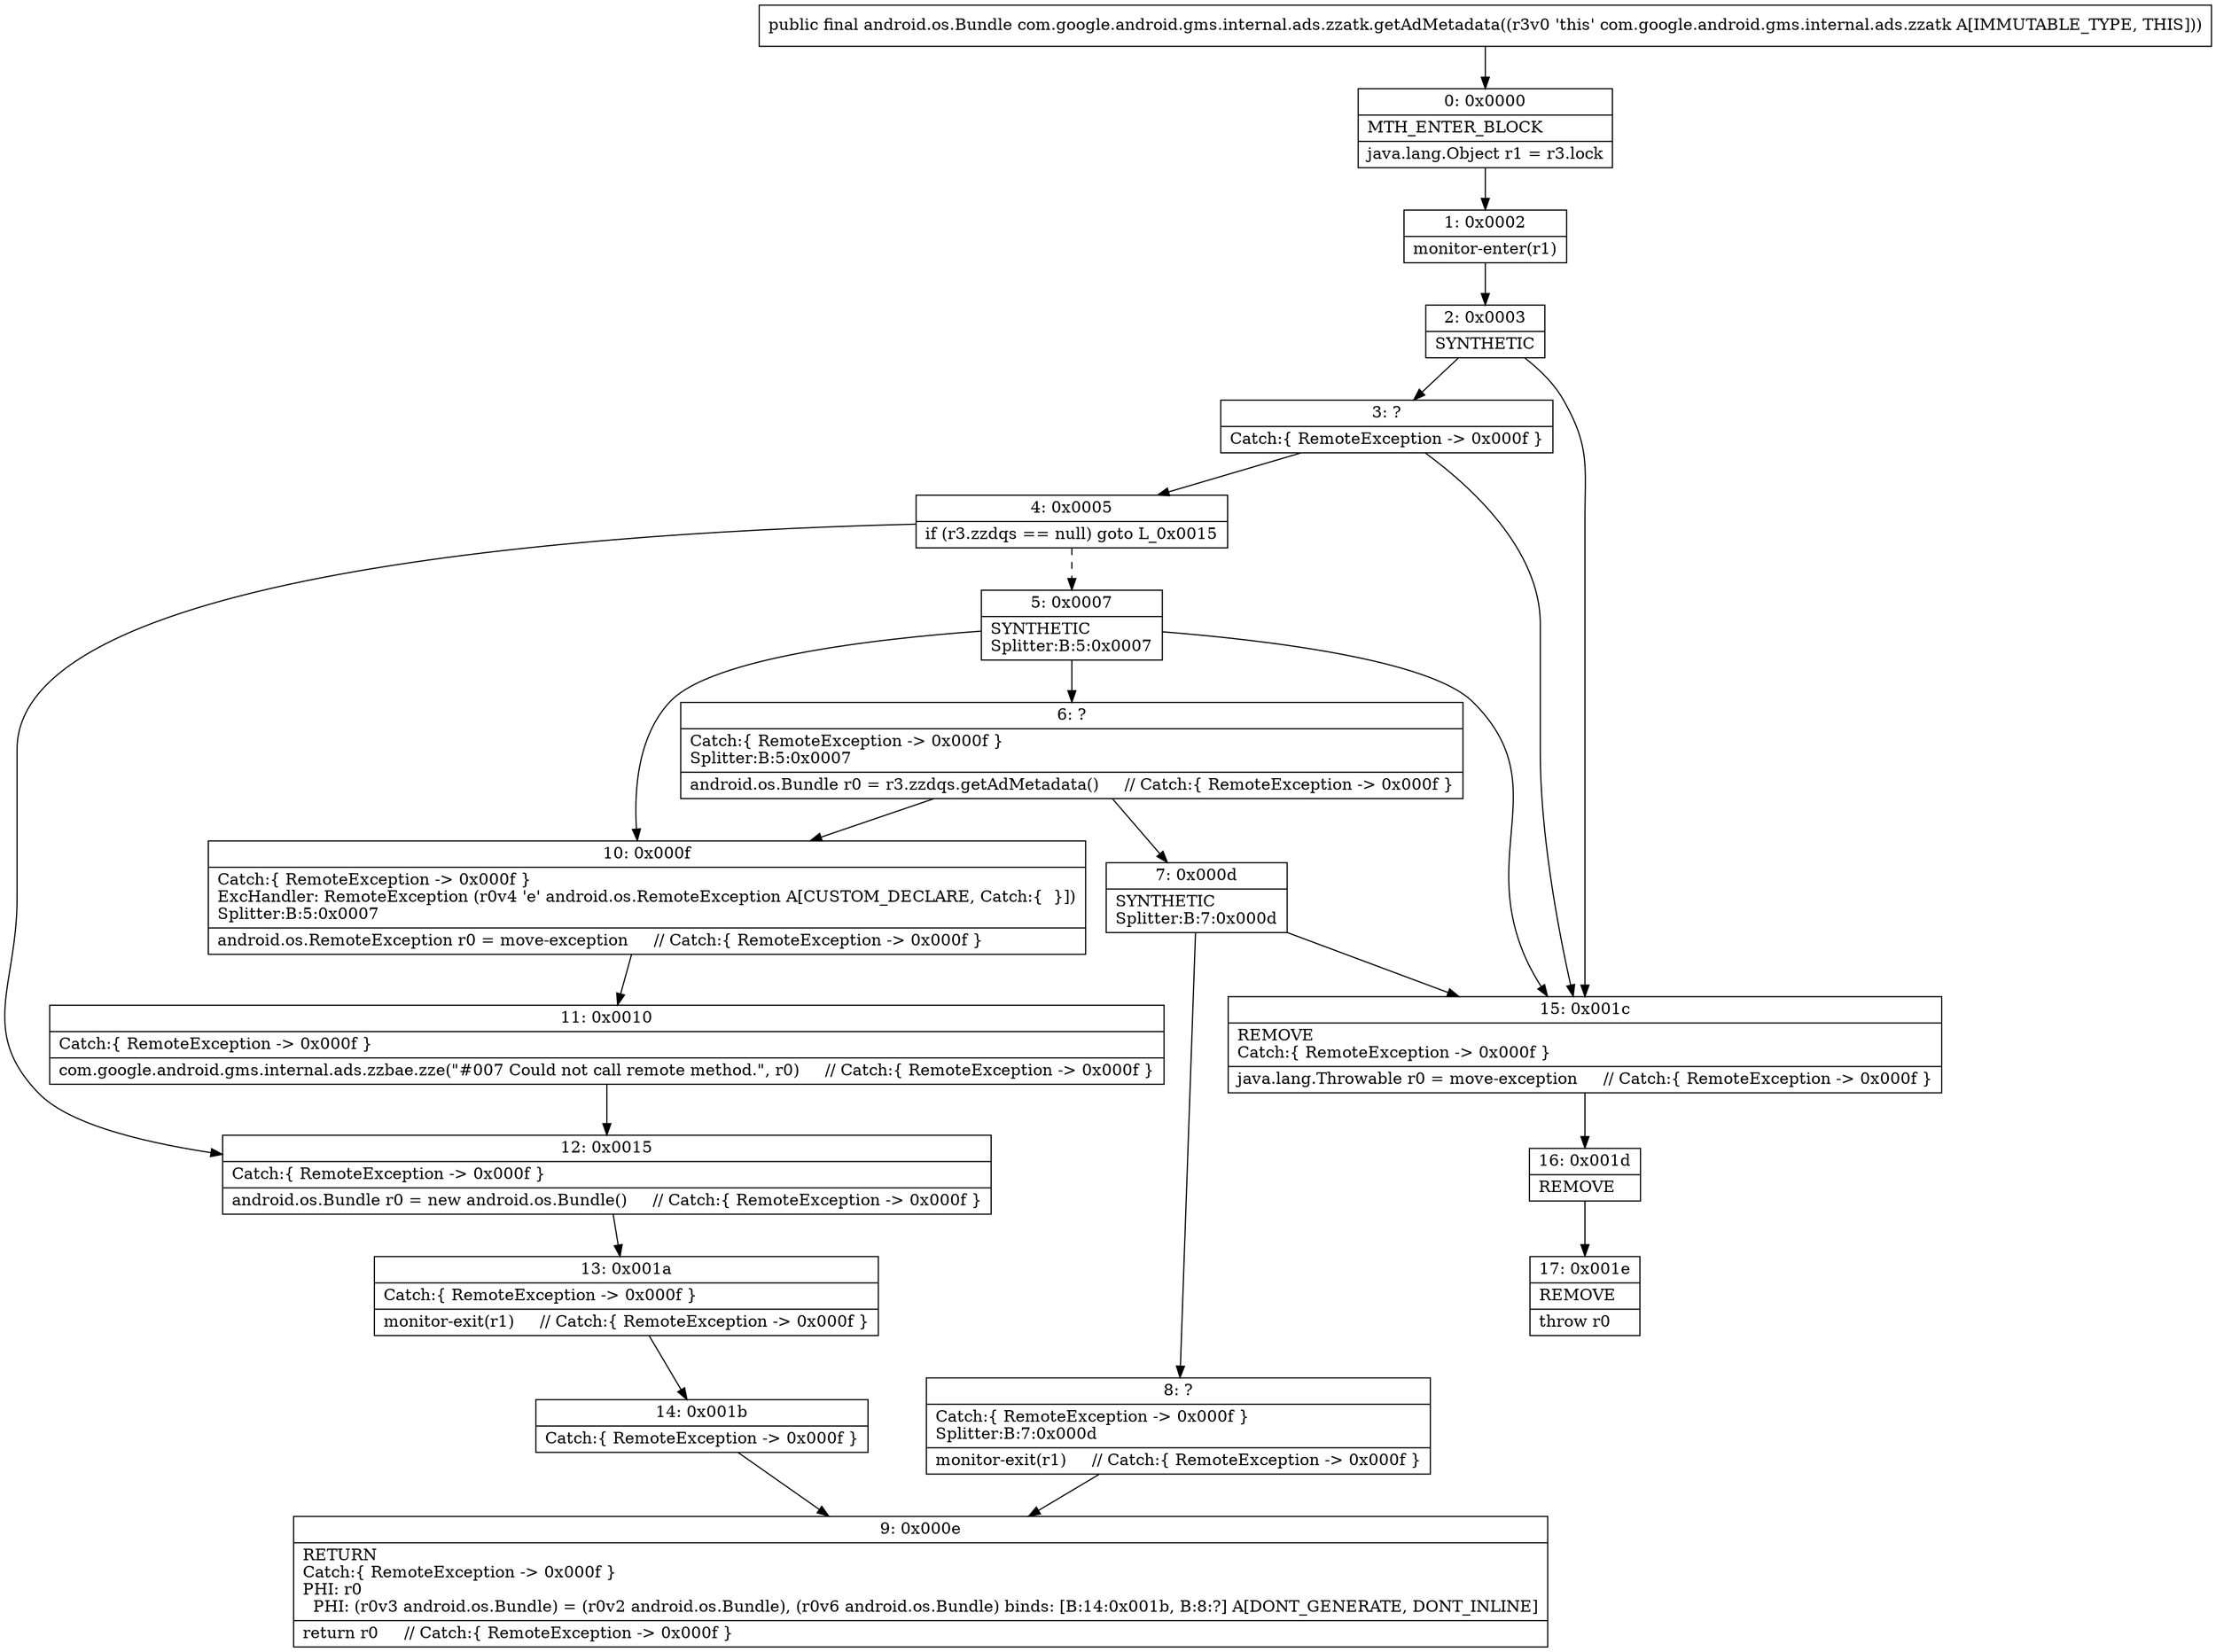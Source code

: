 digraph "CFG forcom.google.android.gms.internal.ads.zzatk.getAdMetadata()Landroid\/os\/Bundle;" {
Node_0 [shape=record,label="{0\:\ 0x0000|MTH_ENTER_BLOCK\l|java.lang.Object r1 = r3.lock\l}"];
Node_1 [shape=record,label="{1\:\ 0x0002|monitor\-enter(r1)\l}"];
Node_2 [shape=record,label="{2\:\ 0x0003|SYNTHETIC\l}"];
Node_3 [shape=record,label="{3\:\ ?|Catch:\{ RemoteException \-\> 0x000f \}\l}"];
Node_4 [shape=record,label="{4\:\ 0x0005|if (r3.zzdqs == null) goto L_0x0015\l}"];
Node_5 [shape=record,label="{5\:\ 0x0007|SYNTHETIC\lSplitter:B:5:0x0007\l}"];
Node_6 [shape=record,label="{6\:\ ?|Catch:\{ RemoteException \-\> 0x000f \}\lSplitter:B:5:0x0007\l|android.os.Bundle r0 = r3.zzdqs.getAdMetadata()     \/\/ Catch:\{ RemoteException \-\> 0x000f \}\l}"];
Node_7 [shape=record,label="{7\:\ 0x000d|SYNTHETIC\lSplitter:B:7:0x000d\l}"];
Node_8 [shape=record,label="{8\:\ ?|Catch:\{ RemoteException \-\> 0x000f \}\lSplitter:B:7:0x000d\l|monitor\-exit(r1)     \/\/ Catch:\{ RemoteException \-\> 0x000f \}\l}"];
Node_9 [shape=record,label="{9\:\ 0x000e|RETURN\lCatch:\{ RemoteException \-\> 0x000f \}\lPHI: r0 \l  PHI: (r0v3 android.os.Bundle) = (r0v2 android.os.Bundle), (r0v6 android.os.Bundle) binds: [B:14:0x001b, B:8:?] A[DONT_GENERATE, DONT_INLINE]\l|return r0     \/\/ Catch:\{ RemoteException \-\> 0x000f \}\l}"];
Node_10 [shape=record,label="{10\:\ 0x000f|Catch:\{ RemoteException \-\> 0x000f \}\lExcHandler: RemoteException (r0v4 'e' android.os.RemoteException A[CUSTOM_DECLARE, Catch:\{  \}])\lSplitter:B:5:0x0007\l|android.os.RemoteException r0 = move\-exception     \/\/ Catch:\{ RemoteException \-\> 0x000f \}\l}"];
Node_11 [shape=record,label="{11\:\ 0x0010|Catch:\{ RemoteException \-\> 0x000f \}\l|com.google.android.gms.internal.ads.zzbae.zze(\"#007 Could not call remote method.\", r0)     \/\/ Catch:\{ RemoteException \-\> 0x000f \}\l}"];
Node_12 [shape=record,label="{12\:\ 0x0015|Catch:\{ RemoteException \-\> 0x000f \}\l|android.os.Bundle r0 = new android.os.Bundle()     \/\/ Catch:\{ RemoteException \-\> 0x000f \}\l}"];
Node_13 [shape=record,label="{13\:\ 0x001a|Catch:\{ RemoteException \-\> 0x000f \}\l|monitor\-exit(r1)     \/\/ Catch:\{ RemoteException \-\> 0x000f \}\l}"];
Node_14 [shape=record,label="{14\:\ 0x001b|Catch:\{ RemoteException \-\> 0x000f \}\l}"];
Node_15 [shape=record,label="{15\:\ 0x001c|REMOVE\lCatch:\{ RemoteException \-\> 0x000f \}\l|java.lang.Throwable r0 = move\-exception     \/\/ Catch:\{ RemoteException \-\> 0x000f \}\l}"];
Node_16 [shape=record,label="{16\:\ 0x001d|REMOVE\l}"];
Node_17 [shape=record,label="{17\:\ 0x001e|REMOVE\l|throw r0\l}"];
MethodNode[shape=record,label="{public final android.os.Bundle com.google.android.gms.internal.ads.zzatk.getAdMetadata((r3v0 'this' com.google.android.gms.internal.ads.zzatk A[IMMUTABLE_TYPE, THIS])) }"];
MethodNode -> Node_0;
Node_0 -> Node_1;
Node_1 -> Node_2;
Node_2 -> Node_3;
Node_2 -> Node_15;
Node_3 -> Node_4;
Node_3 -> Node_15;
Node_4 -> Node_5[style=dashed];
Node_4 -> Node_12;
Node_5 -> Node_6;
Node_5 -> Node_10;
Node_5 -> Node_15;
Node_6 -> Node_10;
Node_6 -> Node_7;
Node_7 -> Node_8;
Node_7 -> Node_15;
Node_8 -> Node_9;
Node_10 -> Node_11;
Node_11 -> Node_12;
Node_12 -> Node_13;
Node_13 -> Node_14;
Node_14 -> Node_9;
Node_15 -> Node_16;
Node_16 -> Node_17;
}

